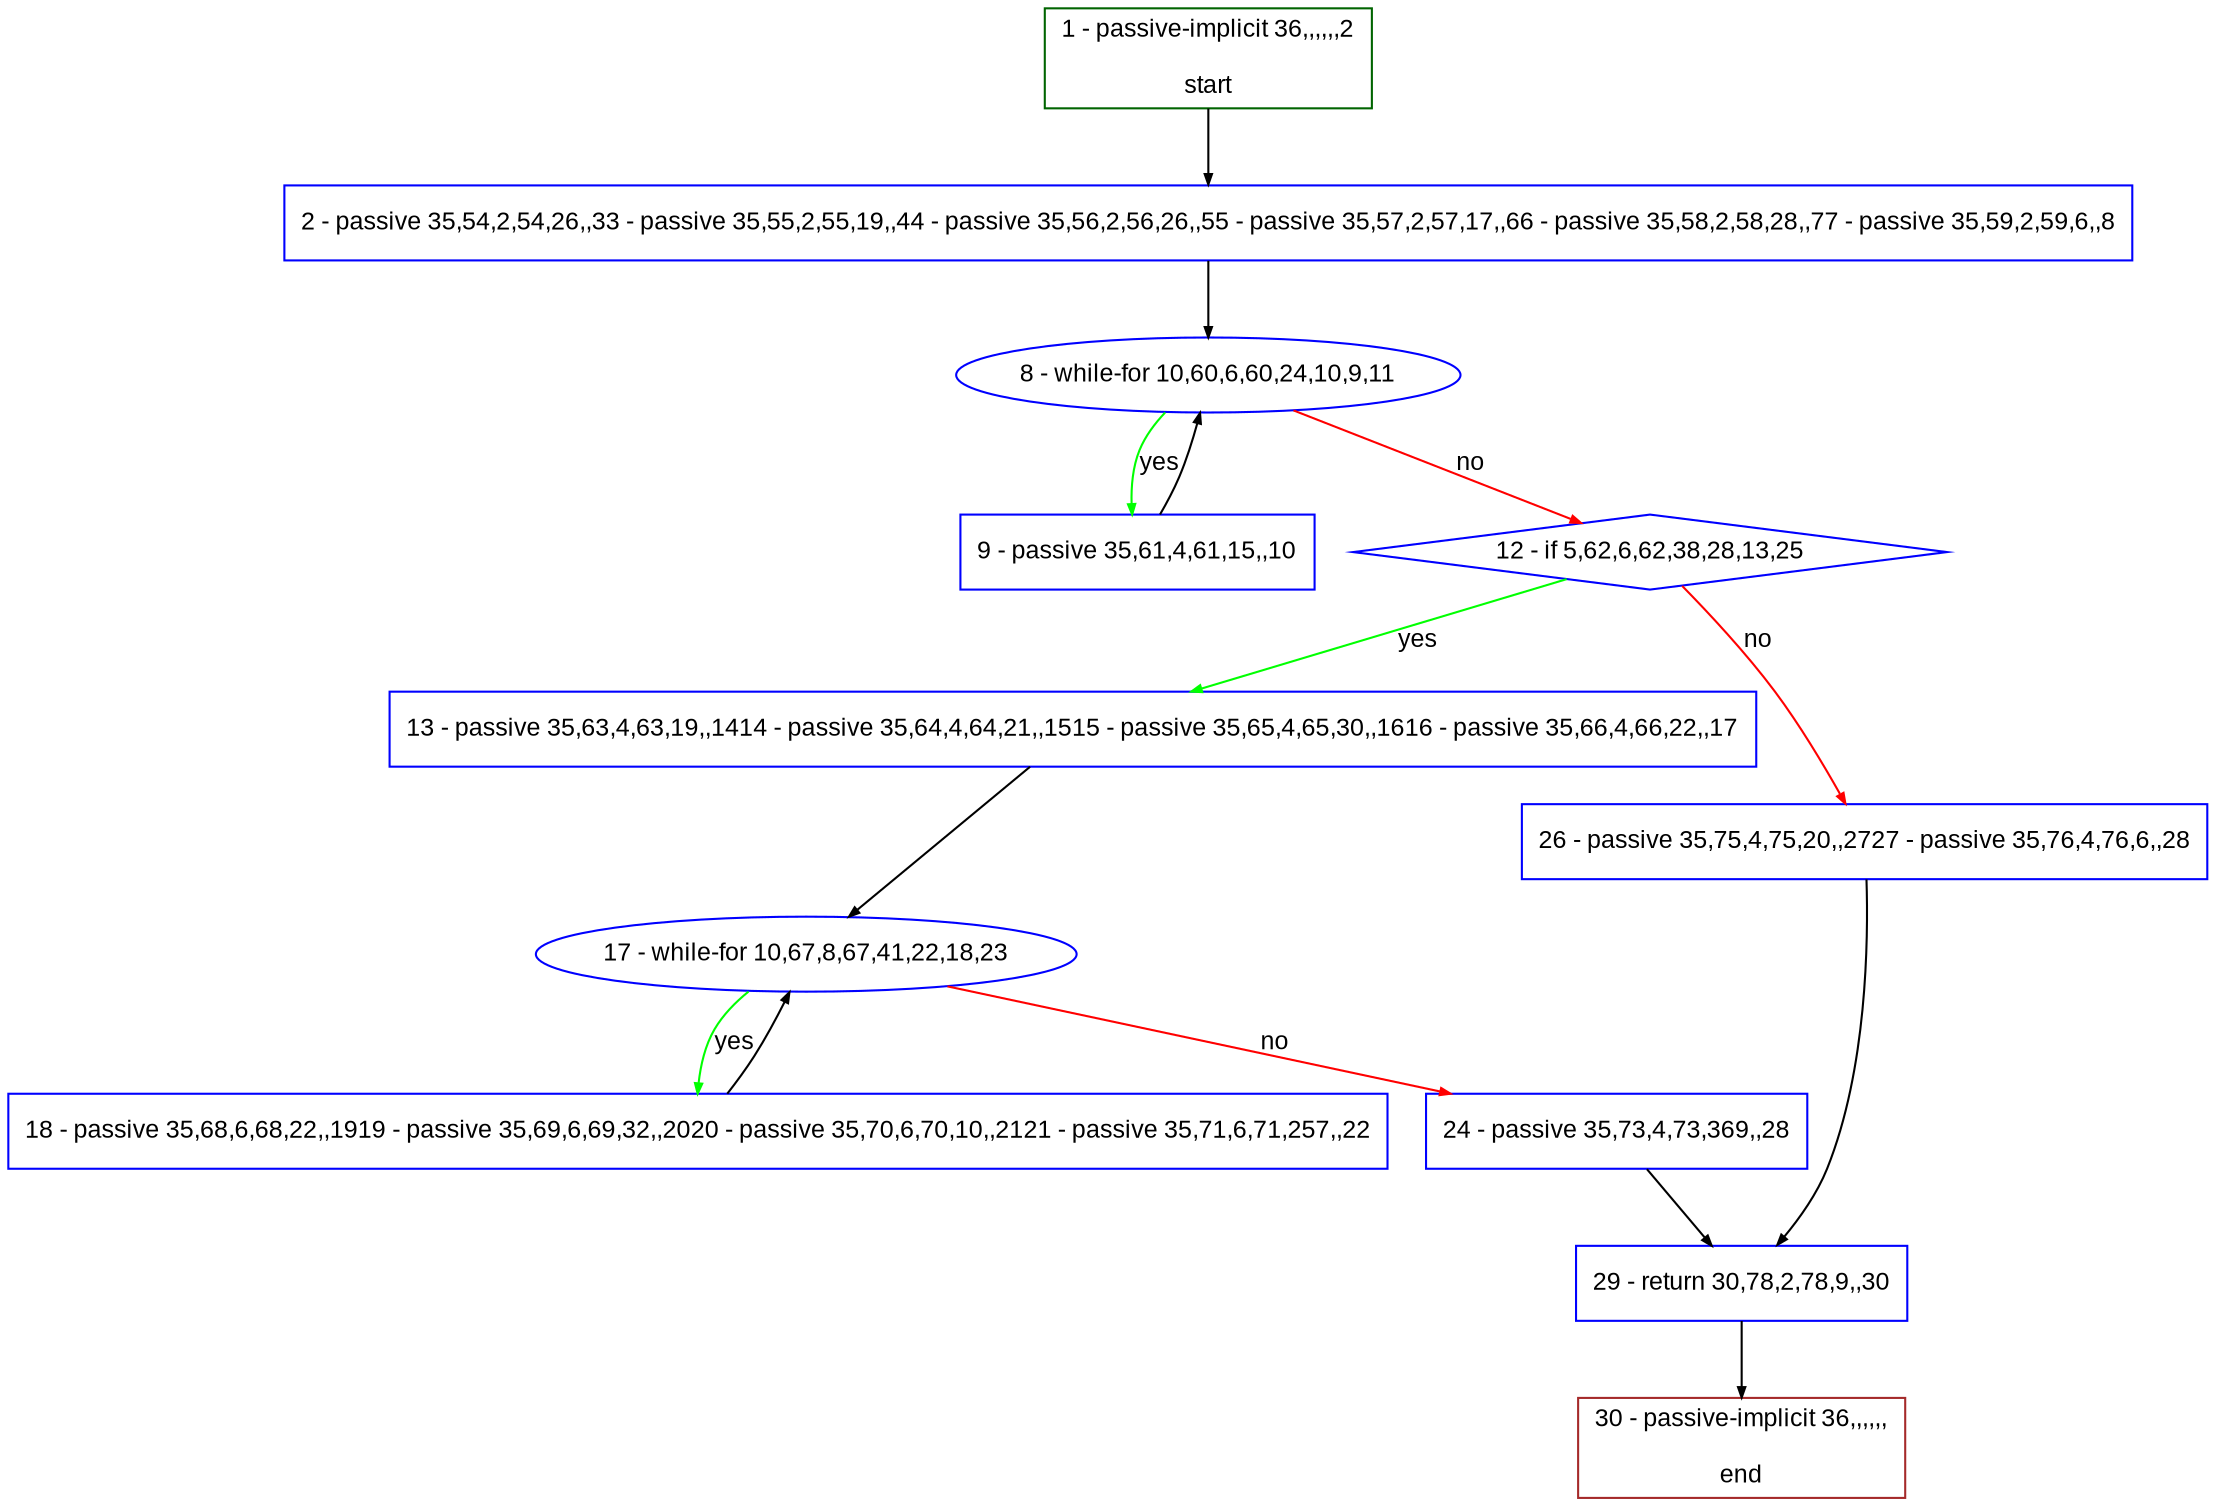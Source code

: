 digraph "" {
  graph [pack="true", label="", fontsize="12", packmode="clust", fontname="Arial", fillcolor="#FFFFCC", bgcolor="white", style="rounded,filled", compound="true"];
  node [node_initialized="no", label="", color="grey", fontsize="12", fillcolor="white", fontname="Arial", style="filled", shape="rectangle", compound="true", fixedsize="false"];
  edge [fontcolor="black", arrowhead="normal", arrowtail="none", arrowsize="0.5", ltail="", label="", color="black", fontsize="12", lhead="", fontname="Arial", dir="forward", compound="true"];
  __N1 [label="2 - passive 35,54,2,54,26,,33 - passive 35,55,2,55,19,,44 - passive 35,56,2,56,26,,55 - passive 35,57,2,57,17,,66 - passive 35,58,2,58,28,,77 - passive 35,59,2,59,6,,8", color="#0000ff", fillcolor="#ffffff", style="filled", shape="box"];
  __N2 [label="1 - passive-implicit 36,,,,,,2\n\nstart", color="#006400", fillcolor="#ffffff", style="filled", shape="box"];
  __N3 [label="8 - while-for 10,60,6,60,24,10,9,11", color="#0000ff", fillcolor="#ffffff", style="filled", shape="oval"];
  __N4 [label="9 - passive 35,61,4,61,15,,10", color="#0000ff", fillcolor="#ffffff", style="filled", shape="box"];
  __N5 [label="12 - if 5,62,6,62,38,28,13,25", color="#0000ff", fillcolor="#ffffff", style="filled", shape="diamond"];
  __N6 [label="13 - passive 35,63,4,63,19,,1414 - passive 35,64,4,64,21,,1515 - passive 35,65,4,65,30,,1616 - passive 35,66,4,66,22,,17", color="#0000ff", fillcolor="#ffffff", style="filled", shape="box"];
  __N7 [label="26 - passive 35,75,4,75,20,,2727 - passive 35,76,4,76,6,,28", color="#0000ff", fillcolor="#ffffff", style="filled", shape="box"];
  __N8 [label="17 - while-for 10,67,8,67,41,22,18,23", color="#0000ff", fillcolor="#ffffff", style="filled", shape="oval"];
  __N9 [label="18 - passive 35,68,6,68,22,,1919 - passive 35,69,6,69,32,,2020 - passive 35,70,6,70,10,,2121 - passive 35,71,6,71,257,,22", color="#0000ff", fillcolor="#ffffff", style="filled", shape="box"];
  __N10 [label="24 - passive 35,73,4,73,369,,28", color="#0000ff", fillcolor="#ffffff", style="filled", shape="box"];
  __N11 [label="29 - return 30,78,2,78,9,,30", color="#0000ff", fillcolor="#ffffff", style="filled", shape="box"];
  __N12 [label="30 - passive-implicit 36,,,,,,\n\nend", color="#a52a2a", fillcolor="#ffffff", style="filled", shape="box"];
  __N2 -> __N1 [arrowhead="normal", arrowtail="none", color="#000000", label="", dir="forward"];
  __N1 -> __N3 [arrowhead="normal", arrowtail="none", color="#000000", label="", dir="forward"];
  __N3 -> __N4 [arrowhead="normal", arrowtail="none", color="#00ff00", label="yes", dir="forward"];
  __N4 -> __N3 [arrowhead="normal", arrowtail="none", color="#000000", label="", dir="forward"];
  __N3 -> __N5 [arrowhead="normal", arrowtail="none", color="#ff0000", label="no", dir="forward"];
  __N5 -> __N6 [arrowhead="normal", arrowtail="none", color="#00ff00", label="yes", dir="forward"];
  __N5 -> __N7 [arrowhead="normal", arrowtail="none", color="#ff0000", label="no", dir="forward"];
  __N6 -> __N8 [arrowhead="normal", arrowtail="none", color="#000000", label="", dir="forward"];
  __N8 -> __N9 [arrowhead="normal", arrowtail="none", color="#00ff00", label="yes", dir="forward"];
  __N9 -> __N8 [arrowhead="normal", arrowtail="none", color="#000000", label="", dir="forward"];
  __N8 -> __N10 [arrowhead="normal", arrowtail="none", color="#ff0000", label="no", dir="forward"];
  __N10 -> __N11 [arrowhead="normal", arrowtail="none", color="#000000", label="", dir="forward"];
  __N7 -> __N11 [arrowhead="normal", arrowtail="none", color="#000000", label="", dir="forward"];
  __N11 -> __N12 [arrowhead="normal", arrowtail="none", color="#000000", label="", dir="forward"];
}
